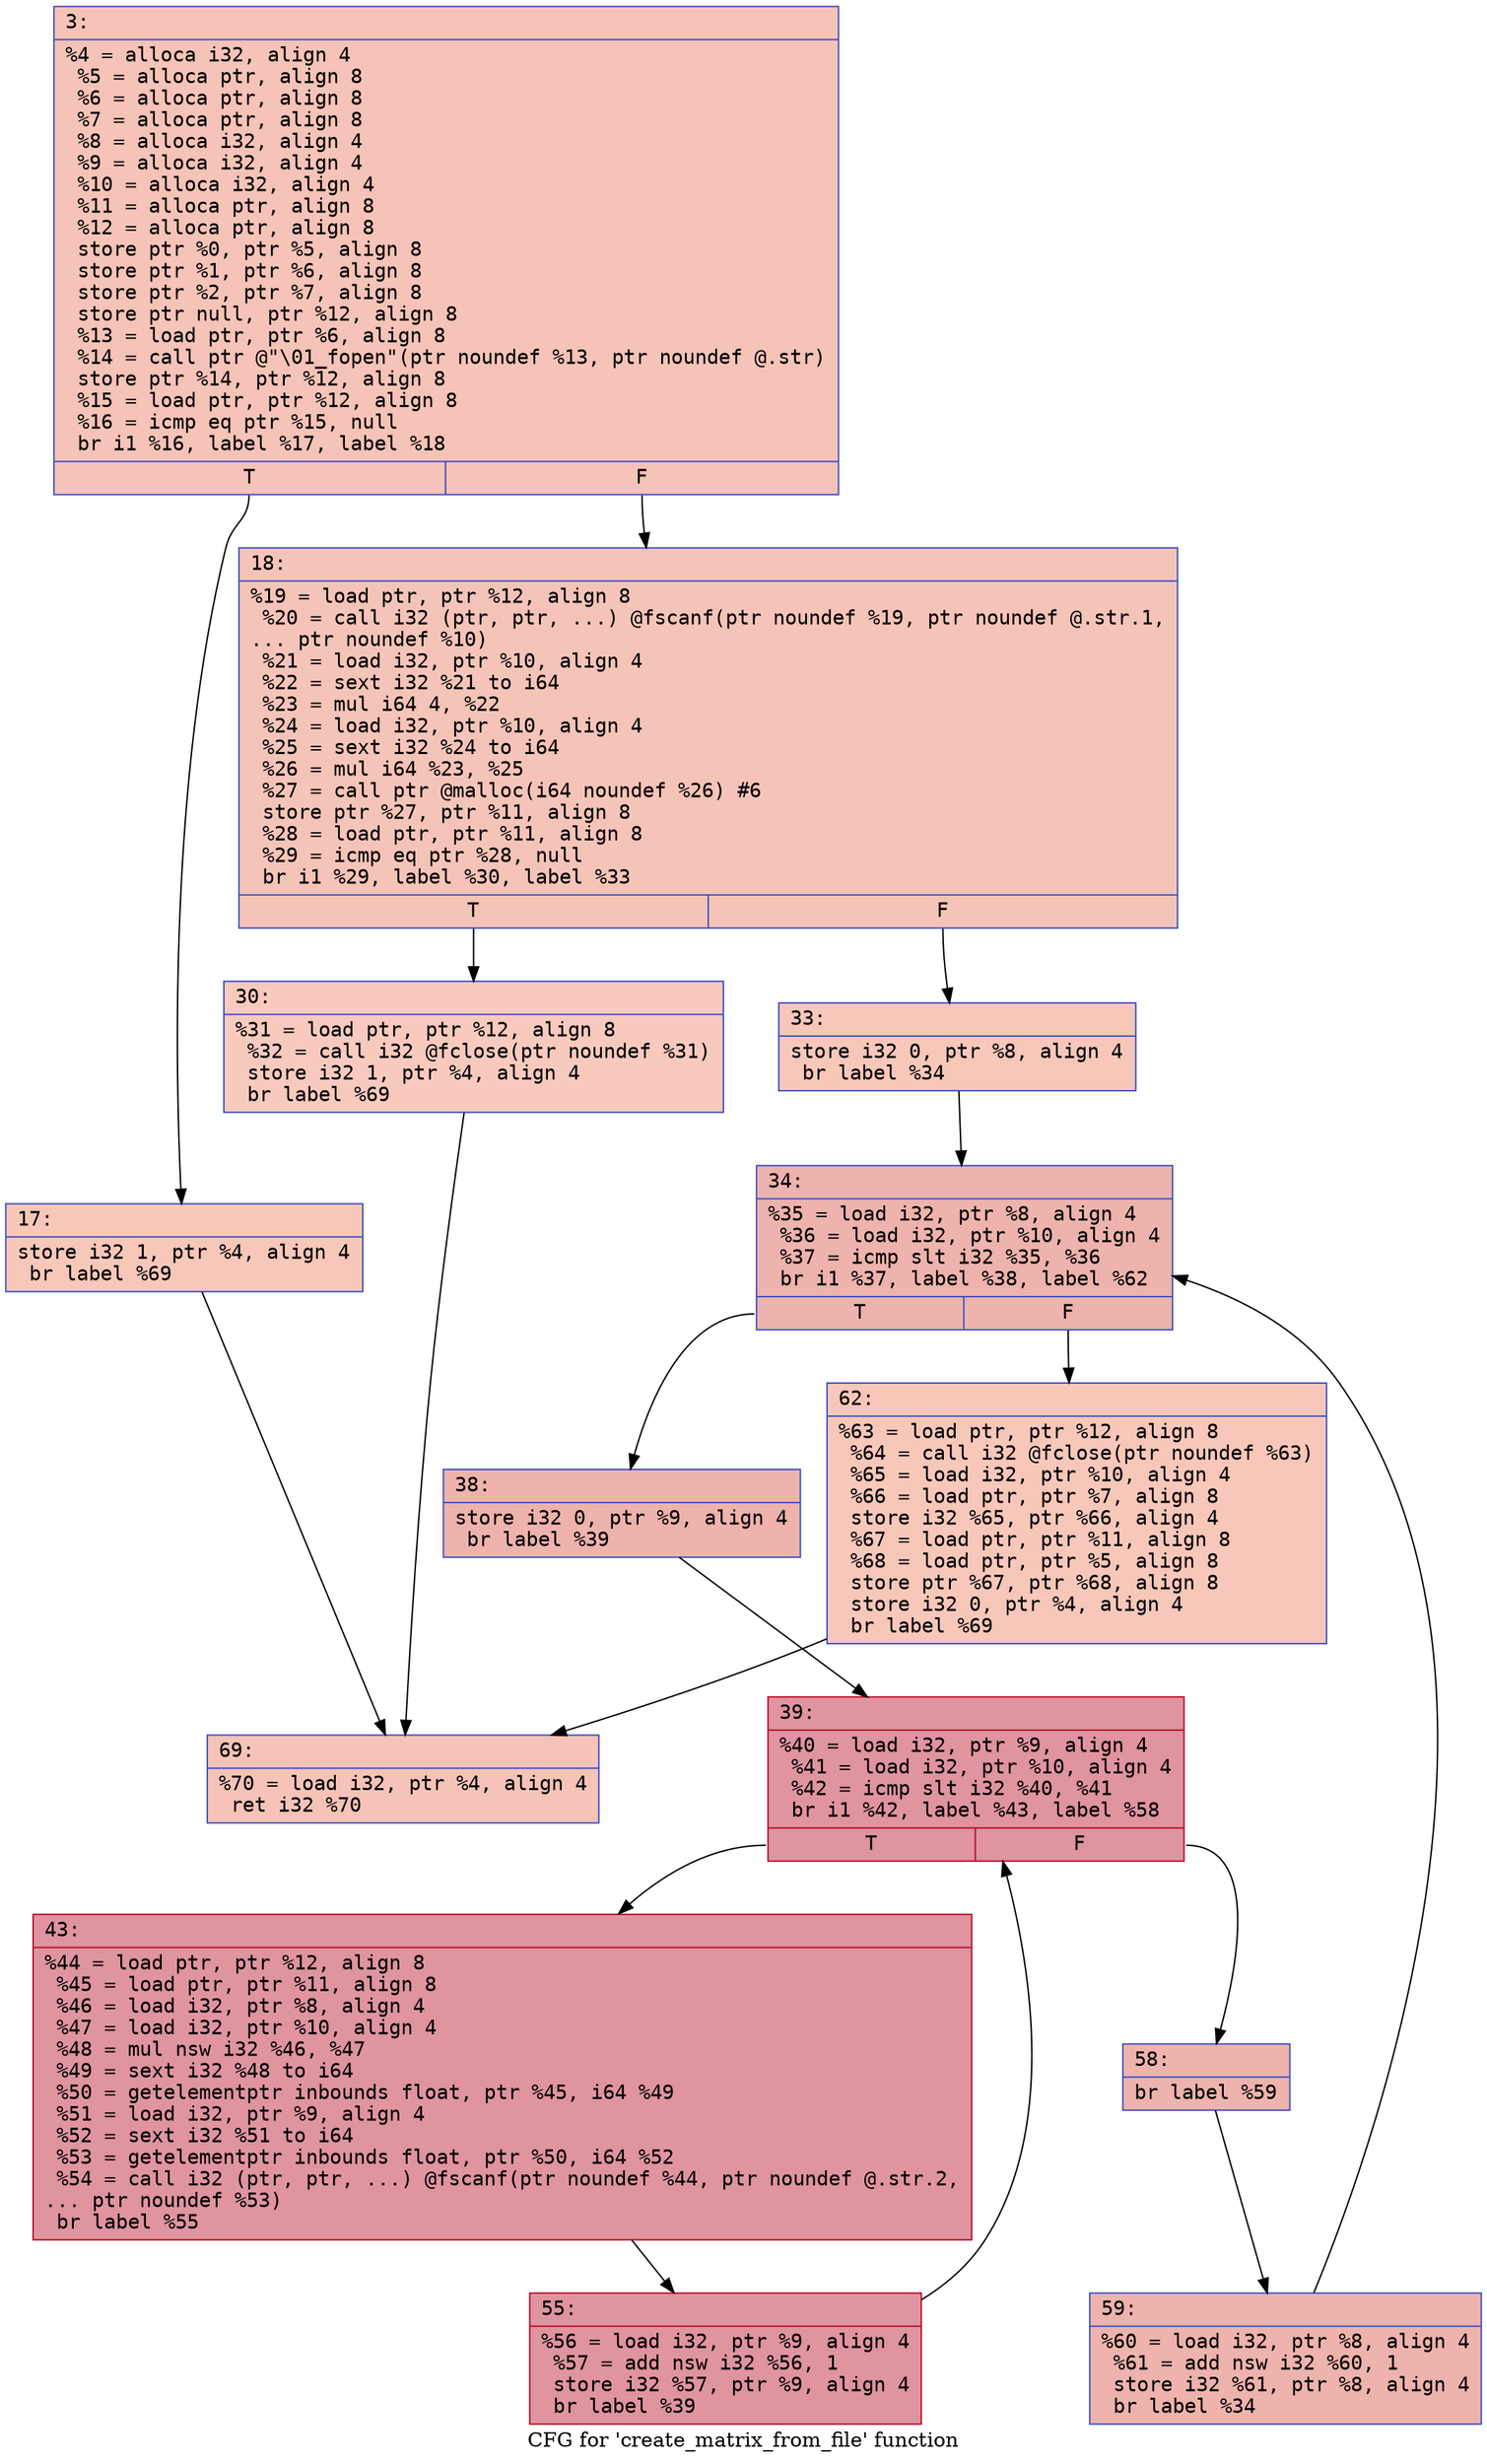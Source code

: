 digraph "CFG for 'create_matrix_from_file' function" {
	label="CFG for 'create_matrix_from_file' function";

	Node0x6000025e60d0 [shape=record,color="#3d50c3ff", style=filled, fillcolor="#e8765c70" fontname="Courier",label="{3:\l|  %4 = alloca i32, align 4\l  %5 = alloca ptr, align 8\l  %6 = alloca ptr, align 8\l  %7 = alloca ptr, align 8\l  %8 = alloca i32, align 4\l  %9 = alloca i32, align 4\l  %10 = alloca i32, align 4\l  %11 = alloca ptr, align 8\l  %12 = alloca ptr, align 8\l  store ptr %0, ptr %5, align 8\l  store ptr %1, ptr %6, align 8\l  store ptr %2, ptr %7, align 8\l  store ptr null, ptr %12, align 8\l  %13 = load ptr, ptr %6, align 8\l  %14 = call ptr @\"\\01_fopen\"(ptr noundef %13, ptr noundef @.str)\l  store ptr %14, ptr %12, align 8\l  %15 = load ptr, ptr %12, align 8\l  %16 = icmp eq ptr %15, null\l  br i1 %16, label %17, label %18\l|{<s0>T|<s1>F}}"];
	Node0x6000025e60d0:s0 -> Node0x6000025e6120[tooltip="3 -> 17\nProbability 37.50%" ];
	Node0x6000025e60d0:s1 -> Node0x6000025e6170[tooltip="3 -> 18\nProbability 62.50%" ];
	Node0x6000025e6120 [shape=record,color="#3d50c3ff", style=filled, fillcolor="#ec7f6370" fontname="Courier",label="{17:\l|  store i32 1, ptr %4, align 4\l  br label %69\l}"];
	Node0x6000025e6120 -> Node0x6000025e64e0[tooltip="17 -> 69\nProbability 100.00%" ];
	Node0x6000025e6170 [shape=record,color="#3d50c3ff", style=filled, fillcolor="#e97a5f70" fontname="Courier",label="{18:\l|  %19 = load ptr, ptr %12, align 8\l  %20 = call i32 (ptr, ptr, ...) @fscanf(ptr noundef %19, ptr noundef @.str.1,\l... ptr noundef %10)\l  %21 = load i32, ptr %10, align 4\l  %22 = sext i32 %21 to i64\l  %23 = mul i64 4, %22\l  %24 = load i32, ptr %10, align 4\l  %25 = sext i32 %24 to i64\l  %26 = mul i64 %23, %25\l  %27 = call ptr @malloc(i64 noundef %26) #6\l  store ptr %27, ptr %11, align 8\l  %28 = load ptr, ptr %11, align 8\l  %29 = icmp eq ptr %28, null\l  br i1 %29, label %30, label %33\l|{<s0>T|<s1>F}}"];
	Node0x6000025e6170:s0 -> Node0x6000025e61c0[tooltip="18 -> 30\nProbability 37.50%" ];
	Node0x6000025e6170:s1 -> Node0x6000025e6210[tooltip="18 -> 33\nProbability 62.50%" ];
	Node0x6000025e61c0 [shape=record,color="#3d50c3ff", style=filled, fillcolor="#ef886b70" fontname="Courier",label="{30:\l|  %31 = load ptr, ptr %12, align 8\l  %32 = call i32 @fclose(ptr noundef %31)\l  store i32 1, ptr %4, align 4\l  br label %69\l}"];
	Node0x6000025e61c0 -> Node0x6000025e64e0[tooltip="30 -> 69\nProbability 100.00%" ];
	Node0x6000025e6210 [shape=record,color="#3d50c3ff", style=filled, fillcolor="#ec7f6370" fontname="Courier",label="{33:\l|  store i32 0, ptr %8, align 4\l  br label %34\l}"];
	Node0x6000025e6210 -> Node0x6000025e6260[tooltip="33 -> 34\nProbability 100.00%" ];
	Node0x6000025e6260 [shape=record,color="#3d50c3ff", style=filled, fillcolor="#d6524470" fontname="Courier",label="{34:\l|  %35 = load i32, ptr %8, align 4\l  %36 = load i32, ptr %10, align 4\l  %37 = icmp slt i32 %35, %36\l  br i1 %37, label %38, label %62\l|{<s0>T|<s1>F}}"];
	Node0x6000025e6260:s0 -> Node0x6000025e62b0[tooltip="34 -> 38\nProbability 96.88%" ];
	Node0x6000025e6260:s1 -> Node0x6000025e6490[tooltip="34 -> 62\nProbability 3.12%" ];
	Node0x6000025e62b0 [shape=record,color="#3d50c3ff", style=filled, fillcolor="#d6524470" fontname="Courier",label="{38:\l|  store i32 0, ptr %9, align 4\l  br label %39\l}"];
	Node0x6000025e62b0 -> Node0x6000025e6300[tooltip="38 -> 39\nProbability 100.00%" ];
	Node0x6000025e6300 [shape=record,color="#b70d28ff", style=filled, fillcolor="#b70d2870" fontname="Courier",label="{39:\l|  %40 = load i32, ptr %9, align 4\l  %41 = load i32, ptr %10, align 4\l  %42 = icmp slt i32 %40, %41\l  br i1 %42, label %43, label %58\l|{<s0>T|<s1>F}}"];
	Node0x6000025e6300:s0 -> Node0x6000025e6350[tooltip="39 -> 43\nProbability 96.88%" ];
	Node0x6000025e6300:s1 -> Node0x6000025e63f0[tooltip="39 -> 58\nProbability 3.12%" ];
	Node0x6000025e6350 [shape=record,color="#b70d28ff", style=filled, fillcolor="#b70d2870" fontname="Courier",label="{43:\l|  %44 = load ptr, ptr %12, align 8\l  %45 = load ptr, ptr %11, align 8\l  %46 = load i32, ptr %8, align 4\l  %47 = load i32, ptr %10, align 4\l  %48 = mul nsw i32 %46, %47\l  %49 = sext i32 %48 to i64\l  %50 = getelementptr inbounds float, ptr %45, i64 %49\l  %51 = load i32, ptr %9, align 4\l  %52 = sext i32 %51 to i64\l  %53 = getelementptr inbounds float, ptr %50, i64 %52\l  %54 = call i32 (ptr, ptr, ...) @fscanf(ptr noundef %44, ptr noundef @.str.2,\l... ptr noundef %53)\l  br label %55\l}"];
	Node0x6000025e6350 -> Node0x6000025e63a0[tooltip="43 -> 55\nProbability 100.00%" ];
	Node0x6000025e63a0 [shape=record,color="#b70d28ff", style=filled, fillcolor="#b70d2870" fontname="Courier",label="{55:\l|  %56 = load i32, ptr %9, align 4\l  %57 = add nsw i32 %56, 1\l  store i32 %57, ptr %9, align 4\l  br label %39\l}"];
	Node0x6000025e63a0 -> Node0x6000025e6300[tooltip="55 -> 39\nProbability 100.00%" ];
	Node0x6000025e63f0 [shape=record,color="#3d50c3ff", style=filled, fillcolor="#d6524470" fontname="Courier",label="{58:\l|  br label %59\l}"];
	Node0x6000025e63f0 -> Node0x6000025e6440[tooltip="58 -> 59\nProbability 100.00%" ];
	Node0x6000025e6440 [shape=record,color="#3d50c3ff", style=filled, fillcolor="#d6524470" fontname="Courier",label="{59:\l|  %60 = load i32, ptr %8, align 4\l  %61 = add nsw i32 %60, 1\l  store i32 %61, ptr %8, align 4\l  br label %34\l}"];
	Node0x6000025e6440 -> Node0x6000025e6260[tooltip="59 -> 34\nProbability 100.00%" ];
	Node0x6000025e6490 [shape=record,color="#3d50c3ff", style=filled, fillcolor="#ec7f6370" fontname="Courier",label="{62:\l|  %63 = load ptr, ptr %12, align 8\l  %64 = call i32 @fclose(ptr noundef %63)\l  %65 = load i32, ptr %10, align 4\l  %66 = load ptr, ptr %7, align 8\l  store i32 %65, ptr %66, align 4\l  %67 = load ptr, ptr %11, align 8\l  %68 = load ptr, ptr %5, align 8\l  store ptr %67, ptr %68, align 8\l  store i32 0, ptr %4, align 4\l  br label %69\l}"];
	Node0x6000025e6490 -> Node0x6000025e64e0[tooltip="62 -> 69\nProbability 100.00%" ];
	Node0x6000025e64e0 [shape=record,color="#3d50c3ff", style=filled, fillcolor="#e8765c70" fontname="Courier",label="{69:\l|  %70 = load i32, ptr %4, align 4\l  ret i32 %70\l}"];
}
